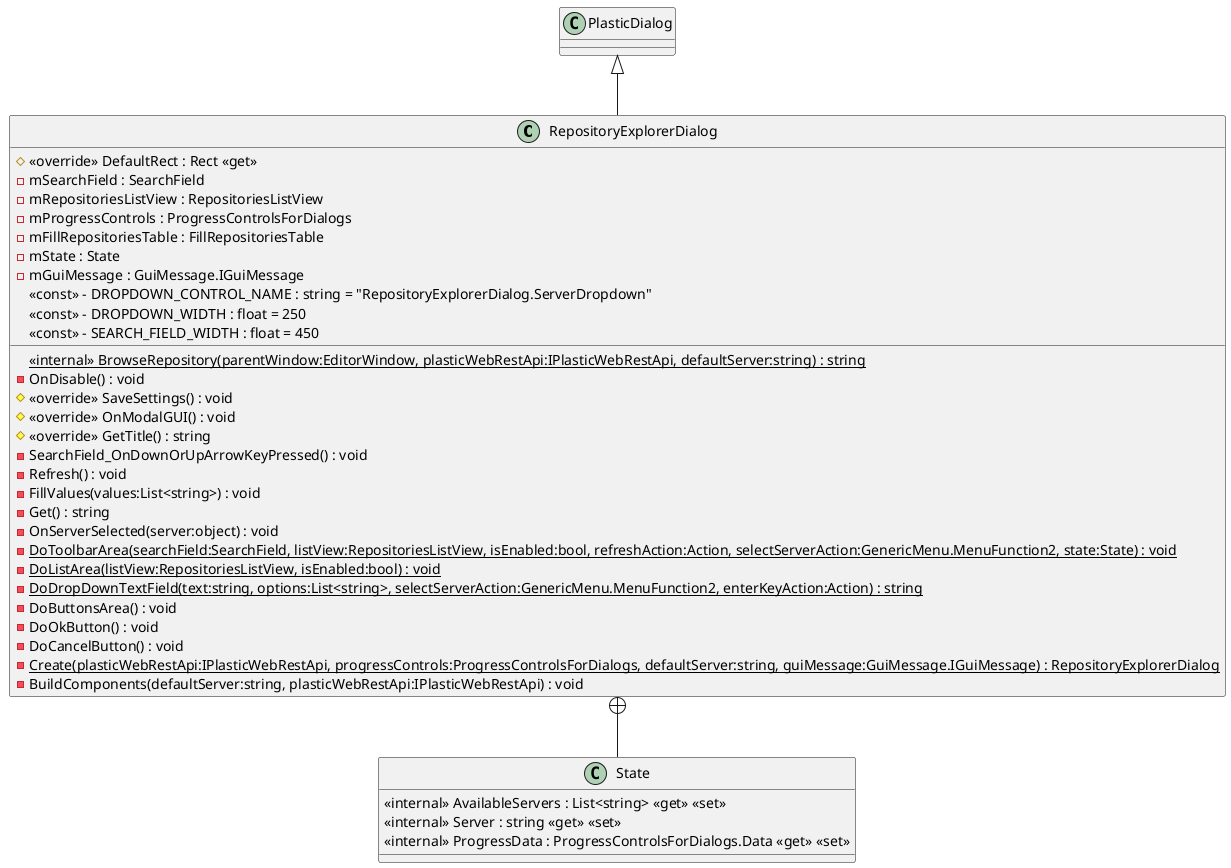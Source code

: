 @startuml
class RepositoryExplorerDialog {
    # <<override>> DefaultRect : Rect <<get>>
    <<internal>> {static} BrowseRepository(parentWindow:EditorWindow, plasticWebRestApi:IPlasticWebRestApi, defaultServer:string) : string
    - OnDisable() : void
    # <<override>> SaveSettings() : void
    # <<override>> OnModalGUI() : void
    # <<override>> GetTitle() : string
    - SearchField_OnDownOrUpArrowKeyPressed() : void
    - Refresh() : void
    - FillValues(values:List<string>) : void
    - Get() : string
    - OnServerSelected(server:object) : void
    {static} - DoToolbarArea(searchField:SearchField, listView:RepositoriesListView, isEnabled:bool, refreshAction:Action, selectServerAction:GenericMenu.MenuFunction2, state:State) : void
    {static} - DoListArea(listView:RepositoriesListView, isEnabled:bool) : void
    {static} - DoDropDownTextField(text:string, options:List<string>, selectServerAction:GenericMenu.MenuFunction2, enterKeyAction:Action) : string
    - DoButtonsArea() : void
    - DoOkButton() : void
    - DoCancelButton() : void
    {static} - Create(plasticWebRestApi:IPlasticWebRestApi, progressControls:ProgressControlsForDialogs, defaultServer:string, guiMessage:GuiMessage.IGuiMessage) : RepositoryExplorerDialog
    - BuildComponents(defaultServer:string, plasticWebRestApi:IPlasticWebRestApi) : void
    - mSearchField : SearchField
    - mRepositoriesListView : RepositoriesListView
    - mProgressControls : ProgressControlsForDialogs
    - mFillRepositoriesTable : FillRepositoriesTable
    - mState : State
    - mGuiMessage : GuiMessage.IGuiMessage
    <<const>> - DROPDOWN_CONTROL_NAME : string = "RepositoryExplorerDialog.ServerDropdown"
    <<const>> - DROPDOWN_WIDTH : float = 250
    <<const>> - SEARCH_FIELD_WIDTH : float = 450
}
class State {
    <<internal>> AvailableServers : List<string> <<get>> <<set>>
    <<internal>> Server : string <<get>> <<set>>
    <<internal>> ProgressData : ProgressControlsForDialogs.Data <<get>> <<set>>
}
PlasticDialog <|-- RepositoryExplorerDialog
RepositoryExplorerDialog +-- State
@enduml
